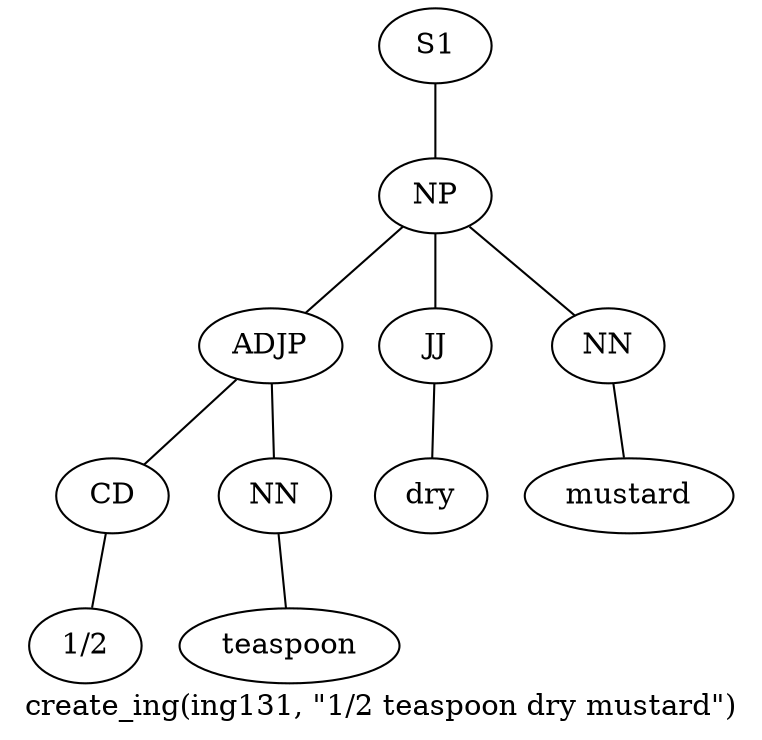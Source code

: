 graph SyntaxGraph {
	label = "create_ing(ing131, \"1/2 teaspoon dry mustard\")";
	Node0 [label="S1"];
	Node1 [label="NP"];
	Node2 [label="ADJP"];
	Node3 [label="CD"];
	Node4 [label="1/2"];
	Node5 [label="NN"];
	Node6 [label="teaspoon"];
	Node7 [label="JJ"];
	Node8 [label="dry"];
	Node9 [label="NN"];
	Node10 [label="mustard"];

	Node0 -- Node1;
	Node1 -- Node2;
	Node1 -- Node7;
	Node1 -- Node9;
	Node2 -- Node3;
	Node2 -- Node5;
	Node3 -- Node4;
	Node5 -- Node6;
	Node7 -- Node8;
	Node9 -- Node10;
}